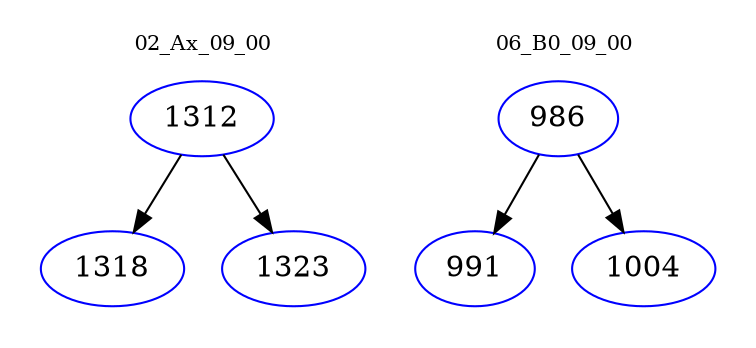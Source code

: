digraph{
subgraph cluster_0 {
color = white
label = "02_Ax_09_00";
fontsize=10;
T0_1312 [label="1312", color="blue"]
T0_1312 -> T0_1318 [color="black"]
T0_1318 [label="1318", color="blue"]
T0_1312 -> T0_1323 [color="black"]
T0_1323 [label="1323", color="blue"]
}
subgraph cluster_1 {
color = white
label = "06_B0_09_00";
fontsize=10;
T1_986 [label="986", color="blue"]
T1_986 -> T1_991 [color="black"]
T1_991 [label="991", color="blue"]
T1_986 -> T1_1004 [color="black"]
T1_1004 [label="1004", color="blue"]
}
}
